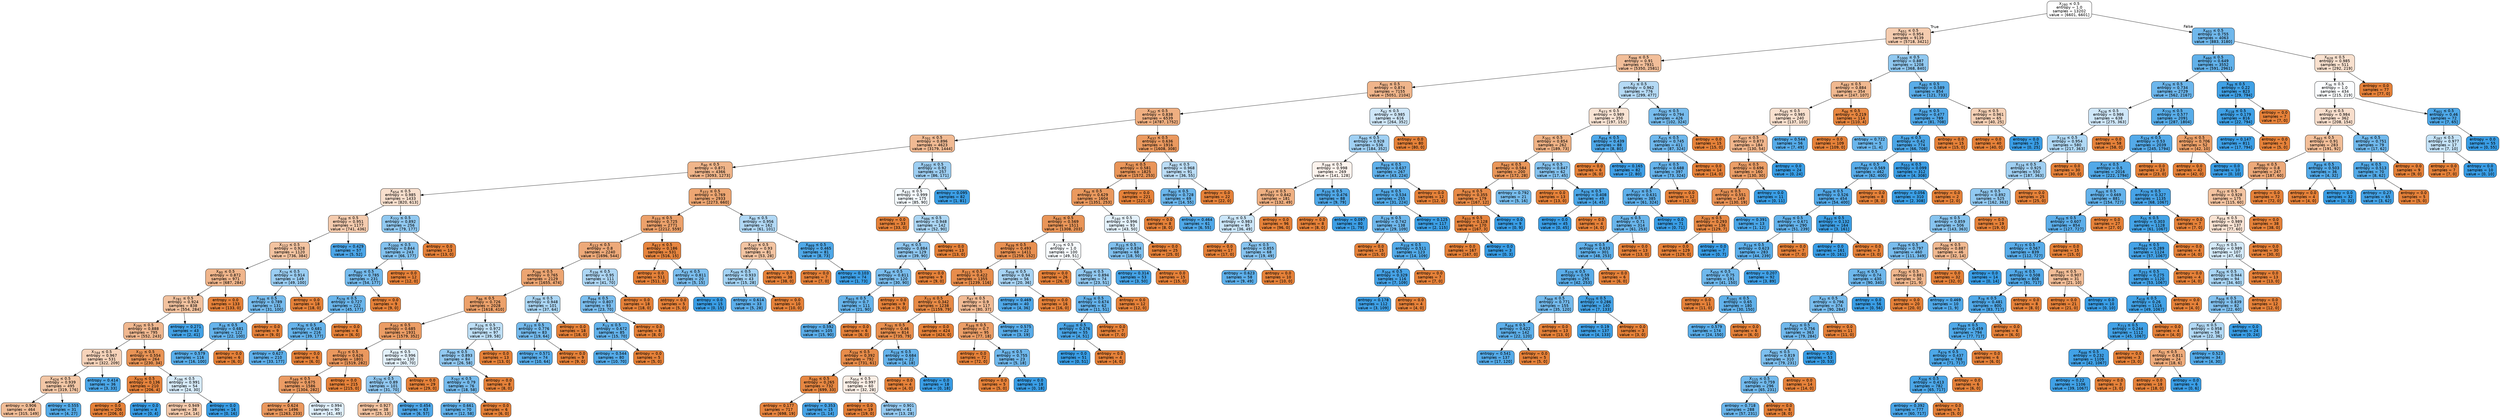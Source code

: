 digraph Tree {
node [shape=box, style="filled, rounded", color="black", fontname=helvetica] ;
edge [fontname=helvetica] ;
0 [label=<X<SUB>280</SUB> &le; 0.5<br/>entropy = 1.0<br/>samples = 13202<br/>value = [6601, 6601]>, fillcolor="#ffffff"] ;
1 [label=<X<SUB>651</SUB> &le; 0.5<br/>entropy = 0.954<br/>samples = 9139<br/>value = [5718, 3421]>, fillcolor="#f5ccaf"] ;
0 -> 1 [labeldistance=2.5, labelangle=45, headlabel="True"] ;
2 [label=<X<SUB>998</SUB> &le; 0.5<br/>entropy = 0.91<br/>samples = 7931<br/>value = [5350, 2581]>, fillcolor="#f2be99"] ;
1 -> 2 ;
3 [label=<X<SUB>901</SUB> &le; 0.5<br/>entropy = 0.874<br/>samples = 7155<br/>value = [5051, 2104]>, fillcolor="#f0b58b"] ;
2 -> 3 ;
4 [label=<X<SUB>342</SUB> &le; 0.5<br/>entropy = 0.838<br/>samples = 6539<br/>value = [4787, 1752]>, fillcolor="#efaf81"] ;
3 -> 4 ;
5 [label=<X<SUB>701</SUB> &le; 0.5<br/>entropy = 0.896<br/>samples = 4623<br/>value = [3179, 1444]>, fillcolor="#f1ba93"] ;
4 -> 5 ;
6 [label=<X<SUB>90</SUB> &le; 0.5<br/>entropy = 0.871<br/>samples = 4366<br/>value = [3093, 1273]>, fillcolor="#f0b58a"] ;
5 -> 6 ;
7 [label=<X<SUB>654</SUB> &le; 0.5<br/>entropy = 0.985<br/>samples = 1433<br/>value = [820, 613]>, fillcolor="#f8dfcd"] ;
6 -> 7 ;
8 [label=<X<SUB>608</SUB> &le; 0.5<br/>entropy = 0.951<br/>samples = 1177<br/>value = [741, 436]>, fillcolor="#f4cbae"] ;
7 -> 8 ;
9 [label=<X<SUB>112</SUB> &le; 0.5<br/>entropy = 0.928<br/>samples = 1120<br/>value = [736, 384]>, fillcolor="#f3c3a0"] ;
8 -> 9 ;
10 [label=<X<SUB>80</SUB> &le; 0.5<br/>entropy = 0.872<br/>samples = 971<br/>value = [687, 284]>, fillcolor="#f0b58b"] ;
9 -> 10 ;
11 [label=<X<SUB>781</SUB> &le; 0.5<br/>entropy = 0.924<br/>samples = 838<br/>value = [554, 284]>, fillcolor="#f2c29f"] ;
10 -> 11 ;
12 [label=<X<SUB>295</SUB> &le; 0.5<br/>entropy = 0.888<br/>samples = 795<br/>value = [552, 243]>, fillcolor="#f0b890"] ;
11 -> 12 ;
13 [label=<X<SUB>744</SUB> &le; 0.5<br/>entropy = 0.967<br/>samples = 531<br/>value = [322, 209]>, fillcolor="#f6d3ba"] ;
12 -> 13 ;
14 [label=<X<SUB>424</SUB> &le; 0.5<br/>entropy = 0.939<br/>samples = 495<br/>value = [319, 176]>, fillcolor="#f3c7a6"] ;
13 -> 14 ;
15 [label=<entropy = 0.906<br/>samples = 464<br/>value = [315, 149]>, fillcolor="#f1bd97"] ;
14 -> 15 ;
16 [label=<entropy = 0.555<br/>samples = 31<br/>value = [4, 27]>, fillcolor="#56ace9"] ;
14 -> 16 ;
17 [label=<entropy = 0.414<br/>samples = 36<br/>value = [3, 33]>, fillcolor="#4ba6e7"] ;
13 -> 17 ;
18 [label=<X<SUB>32</SUB> &le; 0.5<br/>entropy = 0.554<br/>samples = 264<br/>value = [230, 34]>, fillcolor="#e99456"] ;
12 -> 18 ;
19 [label=<X<SUB>970</SUB> &le; 0.5<br/>entropy = 0.136<br/>samples = 210<br/>value = [206, 4]>, fillcolor="#e6833d"] ;
18 -> 19 ;
20 [label=<entropy = 0.0<br/>samples = 206<br/>value = [206, 0]>, fillcolor="#e58139"] ;
19 -> 20 ;
21 [label=<entropy = 0.0<br/>samples = 4<br/>value = [0, 4]>, fillcolor="#399de5"] ;
19 -> 21 ;
22 [label=<X<SUB>196</SUB> &le; 0.5<br/>entropy = 0.991<br/>samples = 54<br/>value = [24, 30]>, fillcolor="#d7ebfa"] ;
18 -> 22 ;
23 [label=<entropy = 0.949<br/>samples = 38<br/>value = [24, 14]>, fillcolor="#f4caac"] ;
22 -> 23 ;
24 [label=<entropy = 0.0<br/>samples = 16<br/>value = [0, 16]>, fillcolor="#399de5"] ;
22 -> 24 ;
25 [label=<entropy = 0.271<br/>samples = 43<br/>value = [2, 41]>, fillcolor="#43a2e6"] ;
11 -> 25 ;
26 [label=<entropy = 0.0<br/>samples = 133<br/>value = [133, 0]>, fillcolor="#e58139"] ;
10 -> 26 ;
27 [label=<X<SUB>174</SUB> &le; 0.5<br/>entropy = 0.914<br/>samples = 149<br/>value = [49, 100]>, fillcolor="#9acdf2"] ;
9 -> 27 ;
28 [label=<X<SUB>346</SUB> &le; 0.5<br/>entropy = 0.789<br/>samples = 131<br/>value = [31, 100]>, fillcolor="#76bbed"] ;
27 -> 28 ;
29 [label=<X<SUB>16</SUB> &le; 0.5<br/>entropy = 0.681<br/>samples = 122<br/>value = [22, 100]>, fillcolor="#65b3eb"] ;
28 -> 29 ;
30 [label=<entropy = 0.579<br/>samples = 116<br/>value = [16, 100]>, fillcolor="#59ade9"] ;
29 -> 30 ;
31 [label=<entropy = 0.0<br/>samples = 6<br/>value = [6, 0]>, fillcolor="#e58139"] ;
29 -> 31 ;
32 [label=<entropy = 0.0<br/>samples = 9<br/>value = [9, 0]>, fillcolor="#e58139"] ;
28 -> 32 ;
33 [label=<entropy = 0.0<br/>samples = 18<br/>value = [18, 0]>, fillcolor="#e58139"] ;
27 -> 33 ;
34 [label=<entropy = 0.429<br/>samples = 57<br/>value = [5, 52]>, fillcolor="#4ca6e8"] ;
8 -> 34 ;
35 [label=<X<SUB>772</SUB> &le; 0.5<br/>entropy = 0.892<br/>samples = 256<br/>value = [79, 177]>, fillcolor="#91c9f1"] ;
7 -> 35 ;
36 [label=<X<SUB>1000</SUB> &le; 0.5<br/>entropy = 0.844<br/>samples = 243<br/>value = [66, 177]>, fillcolor="#83c2ef"] ;
35 -> 36 ;
37 [label=<X<SUB>880</SUB> &le; 0.5<br/>entropy = 0.785<br/>samples = 231<br/>value = [54, 177]>, fillcolor="#75bbed"] ;
36 -> 37 ;
38 [label=<X<SUB>578</SUB> &le; 0.5<br/>entropy = 0.727<br/>samples = 222<br/>value = [45, 177]>, fillcolor="#6bb6ec"] ;
37 -> 38 ;
39 [label=<X<SUB>76</SUB> &le; 0.5<br/>entropy = 0.681<br/>samples = 216<br/>value = [39, 177]>, fillcolor="#65b3eb"] ;
38 -> 39 ;
40 [label=<entropy = 0.627<br/>samples = 210<br/>value = [33, 177]>, fillcolor="#5eafea"] ;
39 -> 40 ;
41 [label=<entropy = 0.0<br/>samples = 6<br/>value = [6, 0]>, fillcolor="#e58139"] ;
39 -> 41 ;
42 [label=<entropy = 0.0<br/>samples = 6<br/>value = [6, 0]>, fillcolor="#e58139"] ;
38 -> 42 ;
43 [label=<entropy = 0.0<br/>samples = 9<br/>value = [9, 0]>, fillcolor="#e58139"] ;
37 -> 43 ;
44 [label=<entropy = 0.0<br/>samples = 12<br/>value = [12, 0]>, fillcolor="#e58139"] ;
36 -> 44 ;
45 [label=<entropy = 0.0<br/>samples = 13<br/>value = [13, 0]>, fillcolor="#e58139"] ;
35 -> 45 ;
46 [label=<X<SUB>372</SUB> &le; 0.5<br/>entropy = 0.769<br/>samples = 2933<br/>value = [2273, 660]>, fillcolor="#eda672"] ;
6 -> 46 ;
47 [label=<X<SUB>333</SUB> &le; 0.5<br/>entropy = 0.725<br/>samples = 2771<br/>value = [2212, 559]>, fillcolor="#eca16b"] ;
46 -> 47 ;
48 [label=<X<SUB>112</SUB> &le; 0.5<br/>entropy = 0.8<br/>samples = 2240<br/>value = [1696, 544]>, fillcolor="#eda979"] ;
47 -> 48 ;
49 [label=<X<SUB>286</SUB> &le; 0.5<br/>entropy = 0.765<br/>samples = 2129<br/>value = [1655, 474]>, fillcolor="#eca572"] ;
48 -> 49 ;
50 [label=<X<SUB>86</SUB> &le; 0.5<br/>entropy = 0.726<br/>samples = 2028<br/>value = [1618, 410]>, fillcolor="#eca16b"] ;
49 -> 50 ;
51 [label=<X<SUB>352</SUB> &le; 0.5<br/>entropy = 0.685<br/>samples = 1931<br/>value = [1579, 352]>, fillcolor="#eb9d65"] ;
50 -> 51 ;
52 [label=<X<SUB>537</SUB> &le; 0.5<br/>entropy = 0.626<br/>samples = 1801<br/>value = [1519, 282]>, fillcolor="#ea985e"] ;
51 -> 52 ;
53 [label=<X<SUB>349</SUB> &le; 0.5<br/>entropy = 0.675<br/>samples = 1586<br/>value = [1304, 282]>, fillcolor="#eb9c64"] ;
52 -> 53 ;
54 [label=<entropy = 0.624<br/>samples = 1496<br/>value = [1263, 233]>, fillcolor="#ea985e"] ;
53 -> 54 ;
55 [label=<entropy = 0.994<br/>samples = 90<br/>value = [41, 49]>, fillcolor="#dfeffb"] ;
53 -> 55 ;
56 [label=<entropy = 0.0<br/>samples = 215<br/>value = [215, 0]>, fillcolor="#e58139"] ;
52 -> 56 ;
57 [label=<X<SUB>459</SUB> &le; 0.5<br/>entropy = 0.996<br/>samples = 130<br/>value = [60, 70]>, fillcolor="#e3f1fb"] ;
51 -> 57 ;
58 [label=<X<SUB>176</SUB> &le; 0.5<br/>entropy = 0.89<br/>samples = 101<br/>value = [31, 70]>, fillcolor="#91c8f1"] ;
57 -> 58 ;
59 [label=<entropy = 0.927<br/>samples = 38<br/>value = [25, 13]>, fillcolor="#f3c3a0"] ;
58 -> 59 ;
60 [label=<entropy = 0.454<br/>samples = 63<br/>value = [6, 57]>, fillcolor="#4ea7e8"] ;
58 -> 60 ;
61 [label=<entropy = 0.0<br/>samples = 29<br/>value = [29, 0]>, fillcolor="#e58139"] ;
57 -> 61 ;
62 [label=<X<SUB>376</SUB> &le; 0.5<br/>entropy = 0.972<br/>samples = 97<br/>value = [39, 58]>, fillcolor="#bedff6"] ;
50 -> 62 ;
63 [label=<X<SUB>990</SUB> &le; 0.5<br/>entropy = 0.893<br/>samples = 84<br/>value = [26, 58]>, fillcolor="#92c9f1"] ;
62 -> 63 ;
64 [label=<X<SUB>797</SUB> &le; 0.5<br/>entropy = 0.79<br/>samples = 76<br/>value = [18, 58]>, fillcolor="#76bbed"] ;
63 -> 64 ;
65 [label=<entropy = 0.661<br/>samples = 70<br/>value = [12, 58]>, fillcolor="#62b1ea"] ;
64 -> 65 ;
66 [label=<entropy = 0.0<br/>samples = 6<br/>value = [6, 0]>, fillcolor="#e58139"] ;
64 -> 66 ;
67 [label=<entropy = 0.0<br/>samples = 8<br/>value = [8, 0]>, fillcolor="#e58139"] ;
63 -> 67 ;
68 [label=<entropy = 0.0<br/>samples = 13<br/>value = [13, 0]>, fillcolor="#e58139"] ;
62 -> 68 ;
69 [label=<X<SUB>266</SUB> &le; 0.5<br/>entropy = 0.948<br/>samples = 101<br/>value = [37, 64]>, fillcolor="#abd6f4"] ;
49 -> 69 ;
70 [label=<X<SUB>223</SUB> &le; 0.5<br/>entropy = 0.776<br/>samples = 83<br/>value = [19, 64]>, fillcolor="#74baed"] ;
69 -> 70 ;
71 [label=<entropy = 0.571<br/>samples = 74<br/>value = [10, 64]>, fillcolor="#58ace9"] ;
70 -> 71 ;
72 [label=<entropy = 0.0<br/>samples = 9<br/>value = [9, 0]>, fillcolor="#e58139"] ;
70 -> 72 ;
73 [label=<entropy = 0.0<br/>samples = 18<br/>value = [18, 0]>, fillcolor="#e58139"] ;
69 -> 73 ;
74 [label=<X<SUB>336</SUB> &le; 0.5<br/>entropy = 0.95<br/>samples = 111<br/>value = [41, 70]>, fillcolor="#add6f4"] ;
48 -> 74 ;
75 [label=<X<SUB>994</SUB> &le; 0.5<br/>entropy = 0.807<br/>samples = 93<br/>value = [23, 70]>, fillcolor="#7abdee"] ;
74 -> 75 ;
76 [label=<X<SUB>13</SUB> &le; 0.5<br/>entropy = 0.672<br/>samples = 85<br/>value = [15, 70]>, fillcolor="#63b2eb"] ;
75 -> 76 ;
77 [label=<entropy = 0.544<br/>samples = 80<br/>value = [10, 70]>, fillcolor="#55abe9"] ;
76 -> 77 ;
78 [label=<entropy = 0.0<br/>samples = 5<br/>value = [5, 0]>, fillcolor="#e58139"] ;
76 -> 78 ;
79 [label=<entropy = 0.0<br/>samples = 8<br/>value = [8, 0]>, fillcolor="#e58139"] ;
75 -> 79 ;
80 [label=<entropy = 0.0<br/>samples = 18<br/>value = [18, 0]>, fillcolor="#e58139"] ;
74 -> 80 ;
81 [label=<X<SUB>817</SUB> &le; 0.5<br/>entropy = 0.186<br/>samples = 531<br/>value = [516, 15]>, fillcolor="#e6853f"] ;
47 -> 81 ;
82 [label=<entropy = 0.0<br/>samples = 511<br/>value = [511, 0]>, fillcolor="#e58139"] ;
81 -> 82 ;
83 [label=<X<SUB>43</SUB> &le; 0.5<br/>entropy = 0.811<br/>samples = 20<br/>value = [5, 15]>, fillcolor="#7bbeee"] ;
81 -> 83 ;
84 [label=<entropy = 0.0<br/>samples = 5<br/>value = [5, 0]>, fillcolor="#e58139"] ;
83 -> 84 ;
85 [label=<entropy = 0.0<br/>samples = 15<br/>value = [0, 15]>, fillcolor="#399de5"] ;
83 -> 85 ;
86 [label=<X<SUB>80</SUB> &le; 0.5<br/>entropy = 0.956<br/>samples = 162<br/>value = [61, 101]>, fillcolor="#b1d8f5"] ;
46 -> 86 ;
87 [label=<X<SUB>247</SUB> &le; 0.5<br/>entropy = 0.93<br/>samples = 81<br/>value = [53, 28]>, fillcolor="#f3c4a2"] ;
86 -> 87 ;
88 [label=<X<SUB>549</SUB> &le; 0.5<br/>entropy = 0.933<br/>samples = 43<br/>value = [15, 28]>, fillcolor="#a3d2f3"] ;
87 -> 88 ;
89 [label=<entropy = 0.614<br/>samples = 33<br/>value = [5, 28]>, fillcolor="#5caeea"] ;
88 -> 89 ;
90 [label=<entropy = 0.0<br/>samples = 10<br/>value = [10, 0]>, fillcolor="#e58139"] ;
88 -> 90 ;
91 [label=<entropy = 0.0<br/>samples = 38<br/>value = [38, 0]>, fillcolor="#e58139"] ;
87 -> 91 ;
92 [label=<X<SUB>869</SUB> &le; 0.5<br/>entropy = 0.465<br/>samples = 81<br/>value = [8, 73]>, fillcolor="#4fa8e8"] ;
86 -> 92 ;
93 [label=<entropy = 0.0<br/>samples = 7<br/>value = [7, 0]>, fillcolor="#e58139"] ;
92 -> 93 ;
94 [label=<entropy = 0.103<br/>samples = 74<br/>value = [1, 73]>, fillcolor="#3c9ee5"] ;
92 -> 94 ;
95 [label=<X<SUB>1002</SUB> &le; 0.5<br/>entropy = 0.92<br/>samples = 257<br/>value = [86, 171]>, fillcolor="#9dcef2"] ;
5 -> 95 ;
96 [label=<X<SUB>431</SUB> &le; 0.5<br/>entropy = 0.999<br/>samples = 175<br/>value = [85, 90]>, fillcolor="#f4fafe"] ;
95 -> 96 ;
97 [label=<entropy = 0.0<br/>samples = 33<br/>value = [33, 0]>, fillcolor="#e58139"] ;
96 -> 97 ;
98 [label=<X<SUB>986</SUB> &le; 0.5<br/>entropy = 0.948<br/>samples = 142<br/>value = [52, 90]>, fillcolor="#abd6f4"] ;
96 -> 98 ;
99 [label=<X<SUB>85</SUB> &le; 0.5<br/>entropy = 0.884<br/>samples = 129<br/>value = [39, 90]>, fillcolor="#8fc7f0"] ;
98 -> 99 ;
100 [label=<X<SUB>44</SUB> &le; 0.5<br/>entropy = 0.811<br/>samples = 120<br/>value = [30, 90]>, fillcolor="#7bbeee"] ;
99 -> 100 ;
101 [label=<X<SUB>903</SUB> &le; 0.5<br/>entropy = 0.7<br/>samples = 111<br/>value = [21, 90]>, fillcolor="#67b4eb"] ;
100 -> 101 ;
102 [label=<entropy = 0.592<br/>samples = 105<br/>value = [15, 90]>, fillcolor="#5aade9"] ;
101 -> 102 ;
103 [label=<entropy = 0.0<br/>samples = 6<br/>value = [6, 0]>, fillcolor="#e58139"] ;
101 -> 103 ;
104 [label=<entropy = 0.0<br/>samples = 9<br/>value = [9, 0]>, fillcolor="#e58139"] ;
100 -> 104 ;
105 [label=<entropy = 0.0<br/>samples = 9<br/>value = [9, 0]>, fillcolor="#e58139"] ;
99 -> 105 ;
106 [label=<entropy = 0.0<br/>samples = 13<br/>value = [13, 0]>, fillcolor="#e58139"] ;
98 -> 106 ;
107 [label=<entropy = 0.095<br/>samples = 82<br/>value = [1, 81]>, fillcolor="#3b9ee5"] ;
95 -> 107 ;
108 [label=<X<SUB>437</SUB> &le; 0.5<br/>entropy = 0.636<br/>samples = 1916<br/>value = [1608, 308]>, fillcolor="#ea995f"] ;
4 -> 108 ;
109 [label=<X<SUB>741</SUB> &le; 0.5<br/>entropy = 0.581<br/>samples = 1825<br/>value = [1572, 253]>, fillcolor="#e99559"] ;
108 -> 109 ;
110 [label=<X<SUB>94</SUB> &le; 0.5<br/>entropy = 0.629<br/>samples = 1604<br/>value = [1351, 253]>, fillcolor="#ea995e"] ;
109 -> 110 ;
111 [label=<X<SUB>641</SUB> &le; 0.5<br/>entropy = 0.569<br/>samples = 1511<br/>value = [1308, 203]>, fillcolor="#e99558"] ;
110 -> 111 ;
112 [label=<X<SUB>639</SUB> &le; 0.5<br/>entropy = 0.493<br/>samples = 1411<br/>value = [1259, 152]>, fillcolor="#e89051"] ;
111 -> 112 ;
113 [label=<X<SUB>311</SUB> &le; 0.5<br/>entropy = 0.422<br/>samples = 1355<br/>value = [1239, 116]>, fillcolor="#e78d4c"] ;
112 -> 113 ;
114 [label=<X<SUB>13</SUB> &le; 0.5<br/>entropy = 0.342<br/>samples = 1238<br/>value = [1159, 79]>, fillcolor="#e78a46"] ;
113 -> 114 ;
115 [label=<X<SUB>781</SUB> &le; 0.5<br/>entropy = 0.46<br/>samples = 814<br/>value = [735, 79]>, fillcolor="#e88f4e"] ;
114 -> 115 ;
116 [label=<X<SUB>334</SUB> &le; 0.5<br/>entropy = 0.392<br/>samples = 792<br/>value = [731, 61]>, fillcolor="#e78c4a"] ;
115 -> 116 ;
117 [label=<X<SUB>580</SUB> &le; 0.5<br/>entropy = 0.265<br/>samples = 732<br/>value = [699, 33]>, fillcolor="#e68742"] ;
116 -> 117 ;
118 [label=<entropy = 0.177<br/>samples = 717<br/>value = [698, 19]>, fillcolor="#e6843e"] ;
117 -> 118 ;
119 [label=<entropy = 0.353<br/>samples = 15<br/>value = [1, 14]>, fillcolor="#47a4e7"] ;
117 -> 119 ;
120 [label=<X<SUB>954</SUB> &le; 0.5<br/>entropy = 0.997<br/>samples = 60<br/>value = [32, 28]>, fillcolor="#fcefe6"] ;
116 -> 120 ;
121 [label=<entropy = 0.0<br/>samples = 19<br/>value = [19, 0]>, fillcolor="#e58139"] ;
120 -> 121 ;
122 [label=<entropy = 0.901<br/>samples = 41<br/>value = [13, 28]>, fillcolor="#95caf1"] ;
120 -> 122 ;
123 [label=<X<SUB>518</SUB> &le; 0.5<br/>entropy = 0.684<br/>samples = 22<br/>value = [4, 18]>, fillcolor="#65b3eb"] ;
115 -> 123 ;
124 [label=<entropy = 0.0<br/>samples = 4<br/>value = [4, 0]>, fillcolor="#e58139"] ;
123 -> 124 ;
125 [label=<entropy = 0.0<br/>samples = 18<br/>value = [0, 18]>, fillcolor="#399de5"] ;
123 -> 125 ;
126 [label=<entropy = 0.0<br/>samples = 424<br/>value = [424, 0]>, fillcolor="#e58139"] ;
114 -> 126 ;
127 [label=<X<SUB>87</SUB> &le; 0.5<br/>entropy = 0.9<br/>samples = 117<br/>value = [80, 37]>, fillcolor="#f1bb95"] ;
113 -> 127 ;
128 [label=<X<SUB>349</SUB> &le; 0.5<br/>entropy = 0.7<br/>samples = 95<br/>value = [77, 18]>, fillcolor="#eb9e67"] ;
127 -> 128 ;
129 [label=<entropy = 0.0<br/>samples = 72<br/>value = [72, 0]>, fillcolor="#e58139"] ;
128 -> 129 ;
130 [label=<X<SUB>403</SUB> &le; 0.5<br/>entropy = 0.755<br/>samples = 23<br/>value = [5, 18]>, fillcolor="#70b8ec"] ;
128 -> 130 ;
131 [label=<entropy = 0.0<br/>samples = 5<br/>value = [5, 0]>, fillcolor="#e58139"] ;
130 -> 131 ;
132 [label=<entropy = 0.0<br/>samples = 18<br/>value = [0, 18]>, fillcolor="#399de5"] ;
130 -> 132 ;
133 [label=<entropy = 0.575<br/>samples = 22<br/>value = [3, 19]>, fillcolor="#58ace9"] ;
127 -> 133 ;
134 [label=<X<SUB>958</SUB> &le; 0.5<br/>entropy = 0.94<br/>samples = 56<br/>value = [20, 36]>, fillcolor="#a7d3f3"] ;
112 -> 134 ;
135 [label=<entropy = 0.469<br/>samples = 40<br/>value = [4, 36]>, fillcolor="#4fa8e8"] ;
134 -> 135 ;
136 [label=<entropy = 0.0<br/>samples = 16<br/>value = [16, 0]>, fillcolor="#e58139"] ;
134 -> 136 ;
137 [label=<X<SUB>279</SUB> &le; 0.5<br/>entropy = 1.0<br/>samples = 100<br/>value = [49, 51]>, fillcolor="#f7fbfe"] ;
111 -> 137 ;
138 [label=<entropy = 0.0<br/>samples = 26<br/>value = [26, 0]>, fillcolor="#e58139"] ;
137 -> 138 ;
139 [label=<X<SUB>888</SUB> &le; 0.5<br/>entropy = 0.894<br/>samples = 74<br/>value = [23, 51]>, fillcolor="#92c9f1"] ;
137 -> 139 ;
140 [label=<X<SUB>768</SUB> &le; 0.5<br/>entropy = 0.674<br/>samples = 62<br/>value = [11, 51]>, fillcolor="#64b2eb"] ;
139 -> 140 ;
141 [label=<X<SUB>1000</SUB> &le; 0.5<br/>entropy = 0.376<br/>samples = 55<br/>value = [4, 51]>, fillcolor="#49a5e7"] ;
140 -> 141 ;
142 [label=<entropy = 0.0<br/>samples = 51<br/>value = [0, 51]>, fillcolor="#399de5"] ;
141 -> 142 ;
143 [label=<entropy = 0.0<br/>samples = 4<br/>value = [4, 0]>, fillcolor="#e58139"] ;
141 -> 143 ;
144 [label=<entropy = 0.0<br/>samples = 7<br/>value = [7, 0]>, fillcolor="#e58139"] ;
140 -> 144 ;
145 [label=<entropy = 0.0<br/>samples = 12<br/>value = [12, 0]>, fillcolor="#e58139"] ;
139 -> 145 ;
146 [label=<X<SUB>240</SUB> &le; 0.5<br/>entropy = 0.996<br/>samples = 93<br/>value = [43, 50]>, fillcolor="#e3f1fb"] ;
110 -> 146 ;
147 [label=<X<SUB>153</SUB> &le; 0.5<br/>entropy = 0.834<br/>samples = 68<br/>value = [18, 50]>, fillcolor="#80c0ee"] ;
146 -> 147 ;
148 [label=<entropy = 0.314<br/>samples = 53<br/>value = [3, 50]>, fillcolor="#45a3e7"] ;
147 -> 148 ;
149 [label=<entropy = 0.0<br/>samples = 15<br/>value = [15, 0]>, fillcolor="#e58139"] ;
147 -> 149 ;
150 [label=<entropy = 0.0<br/>samples = 25<br/>value = [25, 0]>, fillcolor="#e58139"] ;
146 -> 150 ;
151 [label=<entropy = 0.0<br/>samples = 221<br/>value = [221, 0]>, fillcolor="#e58139"] ;
109 -> 151 ;
152 [label=<X<SUB>482</SUB> &le; 0.5<br/>entropy = 0.968<br/>samples = 91<br/>value = [36, 55]>, fillcolor="#bbddf6"] ;
108 -> 152 ;
153 [label=<X<SUB>902</SUB> &le; 0.5<br/>entropy = 0.728<br/>samples = 69<br/>value = [14, 55]>, fillcolor="#6bb6ec"] ;
152 -> 153 ;
154 [label=<entropy = 0.0<br/>samples = 8<br/>value = [8, 0]>, fillcolor="#e58139"] ;
153 -> 154 ;
155 [label=<entropy = 0.464<br/>samples = 61<br/>value = [6, 55]>, fillcolor="#4fa8e8"] ;
153 -> 155 ;
156 [label=<entropy = 0.0<br/>samples = 22<br/>value = [22, 0]>, fillcolor="#e58139"] ;
152 -> 156 ;
157 [label=<X<SUB>62</SUB> &le; 0.5<br/>entropy = 0.985<br/>samples = 616<br/>value = [264, 352]>, fillcolor="#cee6f8"] ;
3 -> 157 ;
158 [label=<X<SUB>940</SUB> &le; 0.5<br/>entropy = 0.928<br/>samples = 536<br/>value = [184, 352]>, fillcolor="#a0d0f3"] ;
157 -> 158 ;
159 [label=<X<SUB>398</SUB> &le; 0.5<br/>entropy = 0.998<br/>samples = 269<br/>value = [141, 128]>, fillcolor="#fdf3ed"] ;
158 -> 159 ;
160 [label=<X<SUB>247</SUB> &le; 0.5<br/>entropy = 0.842<br/>samples = 181<br/>value = [132, 49]>, fillcolor="#efb082"] ;
159 -> 160 ;
161 [label=<X<SUB>16</SUB> &le; 0.5<br/>entropy = 0.983<br/>samples = 85<br/>value = [36, 49]>, fillcolor="#cae5f8"] ;
160 -> 161 ;
162 [label=<entropy = 0.0<br/>samples = 17<br/>value = [17, 0]>, fillcolor="#e58139"] ;
161 -> 162 ;
163 [label=<X<SUB>697</SUB> &le; 0.5<br/>entropy = 0.855<br/>samples = 68<br/>value = [19, 49]>, fillcolor="#86c3ef"] ;
161 -> 163 ;
164 [label=<entropy = 0.623<br/>samples = 58<br/>value = [9, 49]>, fillcolor="#5dafea"] ;
163 -> 164 ;
165 [label=<entropy = 0.0<br/>samples = 10<br/>value = [10, 0]>, fillcolor="#e58139"] ;
163 -> 165 ;
166 [label=<entropy = 0.0<br/>samples = 96<br/>value = [96, 0]>, fillcolor="#e58139"] ;
160 -> 166 ;
167 [label=<X<SUB>370</SUB> &le; 0.5<br/>entropy = 0.476<br/>samples = 88<br/>value = [9, 79]>, fillcolor="#50a8e8"] ;
159 -> 167 ;
168 [label=<entropy = 0.0<br/>samples = 8<br/>value = [8, 0]>, fillcolor="#e58139"] ;
167 -> 168 ;
169 [label=<entropy = 0.097<br/>samples = 80<br/>value = [1, 79]>, fillcolor="#3c9ee5"] ;
167 -> 169 ;
170 [label=<X<SUB>919</SUB> &le; 0.5<br/>entropy = 0.637<br/>samples = 267<br/>value = [43, 224]>, fillcolor="#5fb0ea"] ;
158 -> 170 ;
171 [label=<X<SUB>949</SUB> &le; 0.5<br/>entropy = 0.534<br/>samples = 255<br/>value = [31, 224]>, fillcolor="#54abe9"] ;
170 -> 171 ;
172 [label=<X<SUB>129</SUB> &le; 0.5<br/>entropy = 0.742<br/>samples = 138<br/>value = [29, 109]>, fillcolor="#6eb7ec"] ;
171 -> 172 ;
173 [label=<entropy = 0.0<br/>samples = 15<br/>value = [15, 0]>, fillcolor="#e58139"] ;
172 -> 173 ;
174 [label=<X<SUB>318</SUB> &le; 0.5<br/>entropy = 0.511<br/>samples = 123<br/>value = [14, 109]>, fillcolor="#52aae8"] ;
172 -> 174 ;
175 [label=<X<SUB>304</SUB> &le; 0.5<br/>entropy = 0.329<br/>samples = 116<br/>value = [7, 109]>, fillcolor="#46a3e7"] ;
174 -> 175 ;
176 [label=<entropy = 0.178<br/>samples = 112<br/>value = [3, 109]>, fillcolor="#3ea0e6"] ;
175 -> 176 ;
177 [label=<entropy = 0.0<br/>samples = 4<br/>value = [4, 0]>, fillcolor="#e58139"] ;
175 -> 177 ;
178 [label=<entropy = 0.0<br/>samples = 7<br/>value = [7, 0]>, fillcolor="#e58139"] ;
174 -> 178 ;
179 [label=<entropy = 0.125<br/>samples = 117<br/>value = [2, 115]>, fillcolor="#3c9fe5"] ;
171 -> 179 ;
180 [label=<entropy = 0.0<br/>samples = 12<br/>value = [12, 0]>, fillcolor="#e58139"] ;
170 -> 180 ;
181 [label=<entropy = 0.0<br/>samples = 80<br/>value = [80, 0]>, fillcolor="#e58139"] ;
157 -> 181 ;
182 [label=<X<SUB>2</SUB> &le; 0.5<br/>entropy = 0.962<br/>samples = 776<br/>value = [299, 477]>, fillcolor="#b5daf5"] ;
2 -> 182 ;
183 [label=<X<SUB>973</SUB> &le; 0.5<br/>entropy = 0.989<br/>samples = 350<br/>value = [197, 153]>, fillcolor="#f9e3d3"] ;
182 -> 183 ;
184 [label=<X<SUB>301</SUB> &le; 0.5<br/>entropy = 0.854<br/>samples = 262<br/>value = [189, 73]>, fillcolor="#efb285"] ;
183 -> 184 ;
185 [label=<X<SUB>942</SUB> &le; 0.5<br/>entropy = 0.584<br/>samples = 200<br/>value = [172, 28]>, fillcolor="#e99659"] ;
184 -> 185 ;
186 [label=<X<SUB>974</SUB> &le; 0.5<br/>entropy = 0.355<br/>samples = 179<br/>value = [167, 12]>, fillcolor="#e78a47"] ;
185 -> 186 ;
187 [label=<X<SUB>833</SUB> &le; 0.5<br/>entropy = 0.128<br/>samples = 170<br/>value = [167, 3]>, fillcolor="#e5833d"] ;
186 -> 187 ;
188 [label=<entropy = 0.0<br/>samples = 167<br/>value = [167, 0]>, fillcolor="#e58139"] ;
187 -> 188 ;
189 [label=<entropy = 0.0<br/>samples = 3<br/>value = [0, 3]>, fillcolor="#399de5"] ;
187 -> 189 ;
190 [label=<entropy = 0.0<br/>samples = 9<br/>value = [0, 9]>, fillcolor="#399de5"] ;
186 -> 190 ;
191 [label=<entropy = 0.792<br/>samples = 21<br/>value = [5, 16]>, fillcolor="#77bced"] ;
185 -> 191 ;
192 [label=<X<SUB>874</SUB> &le; 0.5<br/>entropy = 0.847<br/>samples = 62<br/>value = [17, 45]>, fillcolor="#84c2ef"] ;
184 -> 192 ;
193 [label=<entropy = 0.0<br/>samples = 13<br/>value = [13, 0]>, fillcolor="#e58139"] ;
192 -> 193 ;
194 [label=<X<SUB>976</SUB> &le; 0.5<br/>entropy = 0.408<br/>samples = 49<br/>value = [4, 45]>, fillcolor="#4ba6e7"] ;
192 -> 194 ;
195 [label=<entropy = 0.0<br/>samples = 45<br/>value = [0, 45]>, fillcolor="#399de5"] ;
194 -> 195 ;
196 [label=<entropy = 0.0<br/>samples = 4<br/>value = [4, 0]>, fillcolor="#e58139"] ;
194 -> 196 ;
197 [label=<X<SUB>854</SUB> &le; 0.5<br/>entropy = 0.439<br/>samples = 88<br/>value = [8, 80]>, fillcolor="#4da7e8"] ;
183 -> 197 ;
198 [label=<entropy = 0.0<br/>samples = 6<br/>value = [6, 0]>, fillcolor="#e58139"] ;
197 -> 198 ;
199 [label=<entropy = 0.165<br/>samples = 82<br/>value = [2, 80]>, fillcolor="#3e9fe6"] ;
197 -> 199 ;
200 [label=<X<SUB>592</SUB> &le; 0.5<br/>entropy = 0.794<br/>samples = 426<br/>value = [102, 324]>, fillcolor="#77bced"] ;
182 -> 200 ;
201 [label=<X<SUB>415</SUB> &le; 0.5<br/>entropy = 0.745<br/>samples = 411<br/>value = [87, 324]>, fillcolor="#6eb7ec"] ;
200 -> 201 ;
202 [label=<X<SUB>207</SUB> &le; 0.5<br/>entropy = 0.688<br/>samples = 397<br/>value = [73, 324]>, fillcolor="#66b3eb"] ;
201 -> 202 ;
203 [label=<X<SUB>357</SUB> &le; 0.5<br/>entropy = 0.631<br/>samples = 385<br/>value = [61, 324]>, fillcolor="#5eafea"] ;
202 -> 203 ;
204 [label=<X<SUB>449</SUB> &le; 0.5<br/>entropy = 0.71<br/>samples = 314<br/>value = [61, 253]>, fillcolor="#69b5eb"] ;
203 -> 204 ;
205 [label=<X<SUB>768</SUB> &le; 0.5<br/>entropy = 0.633<br/>samples = 301<br/>value = [48, 253]>, fillcolor="#5fb0ea"] ;
204 -> 205 ;
206 [label=<X<SUB>370</SUB> &le; 0.5<br/>entropy = 0.59<br/>samples = 295<br/>value = [42, 253]>, fillcolor="#5aade9"] ;
205 -> 206 ;
207 [label=<X<SUB>968</SUB> &le; 0.5<br/>entropy = 0.771<br/>samples = 155<br/>value = [35, 120]>, fillcolor="#73baed"] ;
206 -> 207 ;
208 [label=<X<SUB>404</SUB> &le; 0.5<br/>entropy = 0.622<br/>samples = 142<br/>value = [22, 120]>, fillcolor="#5dafea"] ;
207 -> 208 ;
209 [label=<entropy = 0.541<br/>samples = 137<br/>value = [17, 120]>, fillcolor="#55abe9"] ;
208 -> 209 ;
210 [label=<entropy = 0.0<br/>samples = 5<br/>value = [5, 0]>, fillcolor="#e58139"] ;
208 -> 210 ;
211 [label=<entropy = 0.0<br/>samples = 13<br/>value = [13, 0]>, fillcolor="#e58139"] ;
207 -> 211 ;
212 [label=<X<SUB>559</SUB> &le; 0.5<br/>entropy = 0.286<br/>samples = 140<br/>value = [7, 133]>, fillcolor="#43a2e6"] ;
206 -> 212 ;
213 [label=<entropy = 0.19<br/>samples = 137<br/>value = [4, 133]>, fillcolor="#3fa0e6"] ;
212 -> 213 ;
214 [label=<entropy = 0.0<br/>samples = 3<br/>value = [3, 0]>, fillcolor="#e58139"] ;
212 -> 214 ;
215 [label=<entropy = 0.0<br/>samples = 6<br/>value = [6, 0]>, fillcolor="#e58139"] ;
205 -> 215 ;
216 [label=<entropy = 0.0<br/>samples = 13<br/>value = [13, 0]>, fillcolor="#e58139"] ;
204 -> 216 ;
217 [label=<entropy = 0.0<br/>samples = 71<br/>value = [0, 71]>, fillcolor="#399de5"] ;
203 -> 217 ;
218 [label=<entropy = 0.0<br/>samples = 12<br/>value = [12, 0]>, fillcolor="#e58139"] ;
202 -> 218 ;
219 [label=<entropy = 0.0<br/>samples = 14<br/>value = [14, 0]>, fillcolor="#e58139"] ;
201 -> 219 ;
220 [label=<entropy = 0.0<br/>samples = 15<br/>value = [15, 0]>, fillcolor="#e58139"] ;
200 -> 220 ;
221 [label=<X<SUB>1000</SUB> &le; 0.5<br/>entropy = 0.887<br/>samples = 1208<br/>value = [368, 840]>, fillcolor="#90c8f0"] ;
1 -> 221 ;
222 [label=<X<SUB>482</SUB> &le; 0.5<br/>entropy = 0.884<br/>samples = 354<br/>value = [247, 107]>, fillcolor="#f0b88f"] ;
221 -> 222 ;
223 [label=<X<SUB>545</SUB> &le; 0.5<br/>entropy = 0.985<br/>samples = 240<br/>value = [137, 103]>, fillcolor="#f9e0ce"] ;
222 -> 223 ;
224 [label=<X<SUB>407</SUB> &le; 0.5<br/>entropy = 0.873<br/>samples = 184<br/>value = [130, 54]>, fillcolor="#f0b58b"] ;
223 -> 224 ;
225 [label=<X<SUB>551</SUB> &le; 0.5<br/>entropy = 0.696<br/>samples = 160<br/>value = [130, 30]>, fillcolor="#eb9e67"] ;
224 -> 225 ;
226 [label=<X<SUB>343</SUB> &le; 0.5<br/>entropy = 0.551<br/>samples = 149<br/>value = [130, 19]>, fillcolor="#e99356"] ;
225 -> 226 ;
227 [label=<X<SUB>283</SUB> &le; 0.5<br/>entropy = 0.293<br/>samples = 136<br/>value = [129, 7]>, fillcolor="#e68844"] ;
226 -> 227 ;
228 [label=<entropy = 0.0<br/>samples = 129<br/>value = [129, 0]>, fillcolor="#e58139"] ;
227 -> 228 ;
229 [label=<entropy = 0.0<br/>samples = 7<br/>value = [0, 7]>, fillcolor="#399de5"] ;
227 -> 229 ;
230 [label=<entropy = 0.391<br/>samples = 13<br/>value = [1, 12]>, fillcolor="#49a5e7"] ;
226 -> 230 ;
231 [label=<entropy = 0.0<br/>samples = 11<br/>value = [0, 11]>, fillcolor="#399de5"] ;
225 -> 231 ;
232 [label=<entropy = 0.0<br/>samples = 24<br/>value = [0, 24]>, fillcolor="#399de5"] ;
224 -> 232 ;
233 [label=<entropy = 0.544<br/>samples = 56<br/>value = [7, 49]>, fillcolor="#55abe9"] ;
223 -> 233 ;
234 [label=<X<SUB>66</SUB> &le; 0.5<br/>entropy = 0.219<br/>samples = 114<br/>value = [110, 4]>, fillcolor="#e68640"] ;
222 -> 234 ;
235 [label=<entropy = 0.0<br/>samples = 109<br/>value = [109, 0]>, fillcolor="#e58139"] ;
234 -> 235 ;
236 [label=<entropy = 0.722<br/>samples = 5<br/>value = [1, 4]>, fillcolor="#6ab6ec"] ;
234 -> 236 ;
237 [label=<X<SUB>482</SUB> &le; 0.5<br/>entropy = 0.589<br/>samples = 854<br/>value = [121, 733]>, fillcolor="#5aade9"] ;
221 -> 237 ;
238 [label=<X<SUB>344</SUB> &le; 0.5<br/>entropy = 0.477<br/>samples = 789<br/>value = [81, 708]>, fillcolor="#50a8e8"] ;
237 -> 238 ;
239 [label=<X<SUB>349</SUB> &le; 0.5<br/>entropy = 0.42<br/>samples = 774<br/>value = [66, 708]>, fillcolor="#4ba6e7"] ;
238 -> 239 ;
240 [label=<X<SUB>44</SUB> &le; 0.5<br/>entropy = 0.569<br/>samples = 462<br/>value = [62, 400]>, fillcolor="#58ace9"] ;
239 -> 240 ;
241 [label=<X<SUB>609</SUB> &le; 0.5<br/>entropy = 0.526<br/>samples = 454<br/>value = [54, 400]>, fillcolor="#54aae9"] ;
240 -> 241 ;
242 [label=<X<SUB>699</SUB> &le; 0.5<br/>entropy = 0.671<br/>samples = 290<br/>value = [51, 239]>, fillcolor="#63b2eb"] ;
241 -> 242 ;
243 [label=<X<SUB>134</SUB> &le; 0.5<br/>entropy = 0.623<br/>samples = 283<br/>value = [44, 239]>, fillcolor="#5dafea"] ;
242 -> 243 ;
244 [label=<X<SUB>450</SUB> &le; 0.5<br/>entropy = 0.75<br/>samples = 191<br/>value = [41, 150]>, fillcolor="#6fb8ec"] ;
243 -> 244 ;
245 [label=<entropy = 0.0<br/>samples = 11<br/>value = [11, 0]>, fillcolor="#e58139"] ;
244 -> 245 ;
246 [label=<X<SUB>1001</SUB> &le; 0.5<br/>entropy = 0.65<br/>samples = 180<br/>value = [30, 150]>, fillcolor="#61b1ea"] ;
244 -> 246 ;
247 [label=<entropy = 0.579<br/>samples = 174<br/>value = [24, 150]>, fillcolor="#59ade9"] ;
246 -> 247 ;
248 [label=<entropy = 0.0<br/>samples = 6<br/>value = [6, 0]>, fillcolor="#e58139"] ;
246 -> 248 ;
249 [label=<entropy = 0.207<br/>samples = 92<br/>value = [3, 89]>, fillcolor="#40a0e6"] ;
243 -> 249 ;
250 [label=<entropy = 0.0<br/>samples = 7<br/>value = [7, 0]>, fillcolor="#e58139"] ;
242 -> 250 ;
251 [label=<X<SUB>843</SUB> &le; 0.5<br/>entropy = 0.132<br/>samples = 164<br/>value = [3, 161]>, fillcolor="#3d9fe5"] ;
241 -> 251 ;
252 [label=<entropy = 0.0<br/>samples = 161<br/>value = [0, 161]>, fillcolor="#399de5"] ;
251 -> 252 ;
253 [label=<entropy = 0.0<br/>samples = 3<br/>value = [3, 0]>, fillcolor="#e58139"] ;
251 -> 253 ;
254 [label=<entropy = 0.0<br/>samples = 8<br/>value = [8, 0]>, fillcolor="#e58139"] ;
240 -> 254 ;
255 [label=<X<SUB>553</SUB> &le; 0.5<br/>entropy = 0.099<br/>samples = 312<br/>value = [4, 308]>, fillcolor="#3c9ee5"] ;
239 -> 255 ;
256 [label=<entropy = 0.056<br/>samples = 310<br/>value = [2, 308]>, fillcolor="#3a9ee5"] ;
255 -> 256 ;
257 [label=<entropy = 0.0<br/>samples = 2<br/>value = [2, 0]>, fillcolor="#e58139"] ;
255 -> 257 ;
258 [label=<entropy = 0.0<br/>samples = 15<br/>value = [15, 0]>, fillcolor="#e58139"] ;
238 -> 258 ;
259 [label=<X<SUB>780</SUB> &le; 0.5<br/>entropy = 0.961<br/>samples = 65<br/>value = [40, 25]>, fillcolor="#f5d0b5"] ;
237 -> 259 ;
260 [label=<entropy = 0.0<br/>samples = 40<br/>value = [40, 0]>, fillcolor="#e58139"] ;
259 -> 260 ;
261 [label=<entropy = 0.0<br/>samples = 25<br/>value = [0, 25]>, fillcolor="#399de5"] ;
259 -> 261 ;
262 [label=<X<SUB>403</SUB> &le; 0.5<br/>entropy = 0.755<br/>samples = 4063<br/>value = [883, 3180]>, fillcolor="#70b8ec"] ;
0 -> 262 [labeldistance=2.5, labelangle=-45, headlabel="False"] ;
263 [label=<X<SUB>460</SUB> &le; 0.5<br/>entropy = 0.649<br/>samples = 3552<br/>value = [591, 2961]>, fillcolor="#61b1ea"] ;
262 -> 263 ;
264 [label=<X<SUB>376</SUB> &le; 0.5<br/>entropy = 0.734<br/>samples = 2729<br/>value = [562, 2167]>, fillcolor="#6cb6ec"] ;
263 -> 264 ;
265 [label=<X<SUB>628</SUB> &le; 0.5<br/>entropy = 0.986<br/>samples = 638<br/>value = [275, 363]>, fillcolor="#cfe7f9"] ;
264 -> 265 ;
266 [label=<X<SUB>134</SUB> &le; 0.5<br/>entropy = 0.954<br/>samples = 580<br/>value = [217, 363]>, fillcolor="#afd8f5"] ;
265 -> 266 ;
267 [label=<X<SUB>124</SUB> &le; 0.5<br/>entropy = 0.925<br/>samples = 550<br/>value = [187, 363]>, fillcolor="#9fcff2"] ;
266 -> 267 ;
268 [label=<X<SUB>662</SUB> &le; 0.5<br/>entropy = 0.892<br/>samples = 525<br/>value = [162, 363]>, fillcolor="#91c9f1"] ;
267 -> 268 ;
269 [label=<X<SUB>990</SUB> &le; 0.5<br/>entropy = 0.859<br/>samples = 506<br/>value = [143, 363]>, fillcolor="#87c4ef"] ;
268 -> 269 ;
270 [label=<X<SUB>699</SUB> &le; 0.5<br/>entropy = 0.797<br/>samples = 460<br/>value = [111, 349]>, fillcolor="#78bced"] ;
269 -> 270 ;
271 [label=<X<SUB>401</SUB> &le; 0.5<br/>entropy = 0.74<br/>samples = 430<br/>value = [90, 340]>, fillcolor="#6db7ec"] ;
270 -> 271 ;
272 [label=<X<SUB>43</SUB> &le; 0.5<br/>entropy = 0.796<br/>samples = 374<br/>value = [90, 284]>, fillcolor="#78bced"] ;
271 -> 272 ;
273 [label=<X<SUB>852</SUB> &le; 0.5<br/>entropy = 0.756<br/>samples = 363<br/>value = [79, 284]>, fillcolor="#70b8ec"] ;
272 -> 273 ;
274 [label=<X<SUB>661</SUB> &le; 0.5<br/>entropy = 0.819<br/>samples = 310<br/>value = [79, 231]>, fillcolor="#7dbfee"] ;
273 -> 274 ;
275 [label=<X<SUB>115</SUB> &le; 0.5<br/>entropy = 0.759<br/>samples = 296<br/>value = [65, 231]>, fillcolor="#71b9ec"] ;
274 -> 275 ;
276 [label=<entropy = 0.718<br/>samples = 288<br/>value = [57, 231]>, fillcolor="#6ab5eb"] ;
275 -> 276 ;
277 [label=<entropy = 0.0<br/>samples = 8<br/>value = [8, 0]>, fillcolor="#e58139"] ;
275 -> 277 ;
278 [label=<entropy = 0.0<br/>samples = 14<br/>value = [14, 0]>, fillcolor="#e58139"] ;
274 -> 278 ;
279 [label=<entropy = 0.0<br/>samples = 53<br/>value = [0, 53]>, fillcolor="#399de5"] ;
273 -> 279 ;
280 [label=<entropy = 0.0<br/>samples = 11<br/>value = [11, 0]>, fillcolor="#e58139"] ;
272 -> 280 ;
281 [label=<entropy = 0.0<br/>samples = 56<br/>value = [0, 56]>, fillcolor="#399de5"] ;
271 -> 281 ;
282 [label=<X<SUB>582</SUB> &le; 0.5<br/>entropy = 0.881<br/>samples = 30<br/>value = [21, 9]>, fillcolor="#f0b78e"] ;
270 -> 282 ;
283 [label=<entropy = 0.0<br/>samples = 20<br/>value = [20, 0]>, fillcolor="#e58139"] ;
282 -> 283 ;
284 [label=<entropy = 0.469<br/>samples = 10<br/>value = [1, 9]>, fillcolor="#4fa8e8"] ;
282 -> 284 ;
285 [label=<X<SUB>506</SUB> &le; 0.5<br/>entropy = 0.887<br/>samples = 46<br/>value = [32, 14]>, fillcolor="#f0b890"] ;
269 -> 285 ;
286 [label=<entropy = 0.0<br/>samples = 32<br/>value = [32, 0]>, fillcolor="#e58139"] ;
285 -> 286 ;
287 [label=<entropy = 0.0<br/>samples = 14<br/>value = [0, 14]>, fillcolor="#399de5"] ;
285 -> 287 ;
288 [label=<entropy = 0.0<br/>samples = 19<br/>value = [19, 0]>, fillcolor="#e58139"] ;
268 -> 288 ;
289 [label=<entropy = 0.0<br/>samples = 25<br/>value = [25, 0]>, fillcolor="#e58139"] ;
267 -> 289 ;
290 [label=<entropy = 0.0<br/>samples = 30<br/>value = [30, 0]>, fillcolor="#e58139"] ;
266 -> 290 ;
291 [label=<entropy = 0.0<br/>samples = 58<br/>value = [58, 0]>, fillcolor="#e58139"] ;
265 -> 291 ;
292 [label=<X<SUB>770</SUB> &le; 0.5<br/>entropy = 0.577<br/>samples = 2091<br/>value = [287, 1804]>, fillcolor="#58ade9"] ;
264 -> 292 ;
293 [label=<X<SUB>324</SUB> &le; 0.5<br/>entropy = 0.53<br/>samples = 2039<br/>value = [245, 1794]>, fillcolor="#54aae9"] ;
292 -> 293 ;
294 [label=<X<SUB>37</SUB> &le; 0.5<br/>entropy = 0.5<br/>samples = 2016<br/>value = [222, 1794]>, fillcolor="#52a9e8"] ;
293 -> 294 ;
295 [label=<X<SUB>865</SUB> &le; 0.5<br/>entropy = 0.669<br/>samples = 881<br/>value = [154, 727]>, fillcolor="#63b2eb"] ;
294 -> 295 ;
296 [label=<X<SUB>659</SUB> &le; 0.5<br/>entropy = 0.607<br/>samples = 854<br/>value = [127, 727]>, fillcolor="#5caeea"] ;
295 -> 296 ;
297 [label=<X<SUB>177</SUB> &le; 0.5<br/>entropy = 0.567<br/>samples = 839<br/>value = [112, 727]>, fillcolor="#58ace9"] ;
296 -> 297 ;
298 [label=<X<SUB>191</SUB> &le; 0.5<br/>entropy = 0.508<br/>samples = 808<br/>value = [91, 717]>, fillcolor="#52a9e8"] ;
297 -> 298 ;
299 [label=<X<SUB>78</SUB> &le; 0.5<br/>entropy = 0.481<br/>samples = 800<br/>value = [83, 717]>, fillcolor="#50a8e8"] ;
298 -> 299 ;
300 [label=<X<SUB>949</SUB> &le; 0.5<br/>entropy = 0.459<br/>samples = 794<br/>value = [77, 717]>, fillcolor="#4ea8e8"] ;
299 -> 300 ;
301 [label=<X<SUB>879</SUB> &le; 0.5<br/>entropy = 0.437<br/>samples = 788<br/>value = [71, 717]>, fillcolor="#4da7e8"] ;
300 -> 301 ;
302 [label=<X<SUB>308</SUB> &le; 0.5<br/>entropy = 0.413<br/>samples = 782<br/>value = [65, 717]>, fillcolor="#4ba6e7"] ;
301 -> 302 ;
303 [label=<entropy = 0.392<br/>samples = 777<br/>value = [60, 717]>, fillcolor="#4aa5e7"] ;
302 -> 303 ;
304 [label=<entropy = 0.0<br/>samples = 5<br/>value = [5, 0]>, fillcolor="#e58139"] ;
302 -> 304 ;
305 [label=<entropy = 0.0<br/>samples = 6<br/>value = [6, 0]>, fillcolor="#e58139"] ;
301 -> 305 ;
306 [label=<entropy = 0.0<br/>samples = 6<br/>value = [6, 0]>, fillcolor="#e58139"] ;
300 -> 306 ;
307 [label=<entropy = 0.0<br/>samples = 6<br/>value = [6, 0]>, fillcolor="#e58139"] ;
299 -> 307 ;
308 [label=<entropy = 0.0<br/>samples = 8<br/>value = [8, 0]>, fillcolor="#e58139"] ;
298 -> 308 ;
309 [label=<X<SUB>891</SUB> &le; 0.5<br/>entropy = 0.907<br/>samples = 31<br/>value = [21, 10]>, fillcolor="#f1bd97"] ;
297 -> 309 ;
310 [label=<entropy = 0.0<br/>samples = 21<br/>value = [21, 0]>, fillcolor="#e58139"] ;
309 -> 310 ;
311 [label=<entropy = 0.0<br/>samples = 10<br/>value = [0, 10]>, fillcolor="#399de5"] ;
309 -> 311 ;
312 [label=<entropy = 0.0<br/>samples = 15<br/>value = [15, 0]>, fillcolor="#e58139"] ;
296 -> 312 ;
313 [label=<entropy = 0.0<br/>samples = 27<br/>value = [27, 0]>, fillcolor="#e58139"] ;
295 -> 313 ;
314 [label=<X<SUB>779</SUB> &le; 0.5<br/>entropy = 0.327<br/>samples = 1135<br/>value = [68, 1067]>, fillcolor="#46a3e7"] ;
294 -> 314 ;
315 [label=<X<SUB>55</SUB> &le; 0.5<br/>entropy = 0.303<br/>samples = 1128<br/>value = [61, 1067]>, fillcolor="#44a3e6"] ;
314 -> 315 ;
316 [label=<X<SUB>544</SUB> &le; 0.5<br/>entropy = 0.289<br/>samples = 1124<br/>value = [57, 1067]>, fillcolor="#44a2e6"] ;
315 -> 316 ;
317 [label=<X<SUB>253</SUB> &le; 0.5<br/>entropy = 0.275<br/>samples = 1120<br/>value = [53, 1067]>, fillcolor="#43a2e6"] ;
316 -> 317 ;
318 [label=<X<SUB>418</SUB> &le; 0.5<br/>entropy = 0.26<br/>samples = 1116<br/>value = [49, 1067]>, fillcolor="#42a2e6"] ;
317 -> 318 ;
319 [label=<X<SUB>713</SUB> &le; 0.5<br/>entropy = 0.244<br/>samples = 1112<br/>value = [45, 1067]>, fillcolor="#41a1e6"] ;
318 -> 319 ;
320 [label=<X<SUB>848</SUB> &le; 0.5<br/>entropy = 0.232<br/>samples = 1109<br/>value = [42, 1067]>, fillcolor="#41a1e6"] ;
319 -> 320 ;
321 [label=<entropy = 0.22<br/>samples = 1106<br/>value = [39, 1067]>, fillcolor="#40a1e6"] ;
320 -> 321 ;
322 [label=<entropy = 0.0<br/>samples = 3<br/>value = [3, 0]>, fillcolor="#e58139"] ;
320 -> 322 ;
323 [label=<entropy = 0.0<br/>samples = 3<br/>value = [3, 0]>, fillcolor="#e58139"] ;
319 -> 323 ;
324 [label=<entropy = 0.0<br/>samples = 4<br/>value = [4, 0]>, fillcolor="#e58139"] ;
318 -> 324 ;
325 [label=<entropy = 0.0<br/>samples = 4<br/>value = [4, 0]>, fillcolor="#e58139"] ;
317 -> 325 ;
326 [label=<entropy = 0.0<br/>samples = 4<br/>value = [4, 0]>, fillcolor="#e58139"] ;
316 -> 326 ;
327 [label=<entropy = 0.0<br/>samples = 4<br/>value = [4, 0]>, fillcolor="#e58139"] ;
315 -> 327 ;
328 [label=<entropy = 0.0<br/>samples = 7<br/>value = [7, 0]>, fillcolor="#e58139"] ;
314 -> 328 ;
329 [label=<entropy = 0.0<br/>samples = 23<br/>value = [23, 0]>, fillcolor="#e58139"] ;
293 -> 329 ;
330 [label=<X<SUB>470</SUB> &le; 0.5<br/>entropy = 0.706<br/>samples = 52<br/>value = [42, 10]>, fillcolor="#eb9f68"] ;
292 -> 330 ;
331 [label=<entropy = 0.0<br/>samples = 42<br/>value = [42, 0]>, fillcolor="#e58139"] ;
330 -> 331 ;
332 [label=<entropy = 0.0<br/>samples = 10<br/>value = [0, 10]>, fillcolor="#399de5"] ;
330 -> 332 ;
333 [label=<X<SUB>99</SUB> &le; 0.5<br/>entropy = 0.22<br/>samples = 823<br/>value = [29, 794]>, fillcolor="#40a1e6"] ;
263 -> 333 ;
334 [label=<X<SUB>118</SUB> &le; 0.5<br/>entropy = 0.179<br/>samples = 816<br/>value = [22, 794]>, fillcolor="#3ea0e6"] ;
333 -> 334 ;
335 [label=<entropy = 0.147<br/>samples = 811<br/>value = [17, 794]>, fillcolor="#3d9fe6"] ;
334 -> 335 ;
336 [label=<entropy = 0.0<br/>samples = 5<br/>value = [5, 0]>, fillcolor="#e58139"] ;
334 -> 336 ;
337 [label=<entropy = 0.0<br/>samples = 7<br/>value = [7, 0]>, fillcolor="#e58139"] ;
333 -> 337 ;
338 [label=<X<SUB>628</SUB> &le; 0.5<br/>entropy = 0.985<br/>samples = 511<br/>value = [292, 219]>, fillcolor="#f8e0ce"] ;
262 -> 338 ;
339 [label=<X<SUB>36</SUB> &le; 0.5<br/>entropy = 1.0<br/>samples = 434<br/>value = [215, 219]>, fillcolor="#fbfdff"] ;
338 -> 339 ;
340 [label=<X<SUB>37</SUB> &le; 0.5<br/>entropy = 0.984<br/>samples = 362<br/>value = [208, 154]>, fillcolor="#f8decc"] ;
339 -> 340 ;
341 [label=<X<SUB>463</SUB> &le; 0.5<br/>entropy = 0.91<br/>samples = 283<br/>value = [191, 92]>, fillcolor="#f2be98"] ;
340 -> 341 ;
342 [label=<X<SUB>980</SUB> &le; 0.5<br/>entropy = 0.8<br/>samples = 247<br/>value = [187, 60]>, fillcolor="#eda979"] ;
341 -> 342 ;
343 [label=<X<SUB>527</SUB> &le; 0.5<br/>entropy = 0.928<br/>samples = 175<br/>value = [115, 60]>, fillcolor="#f3c3a0"] ;
342 -> 343 ;
344 [label=<X<SUB>854</SUB> &le; 0.5<br/>entropy = 0.989<br/>samples = 137<br/>value = [77, 60]>, fillcolor="#f9e3d3"] ;
343 -> 344 ;
345 [label=<X<SUB>557</SUB> &le; 0.5<br/>entropy = 0.989<br/>samples = 107<br/>value = [47, 60]>, fillcolor="#d4eaf9"] ;
344 -> 345 ;
346 [label=<X<SUB>826</SUB> &le; 0.5<br/>entropy = 0.944<br/>samples = 94<br/>value = [34, 60]>, fillcolor="#a9d5f4"] ;
345 -> 346 ;
347 [label=<X<SUB>908</SUB> &le; 0.5<br/>entropy = 0.839<br/>samples = 82<br/>value = [22, 60]>, fillcolor="#82c1ef"] ;
346 -> 347 ;
348 [label=<X<SUB>851</SUB> &le; 0.5<br/>entropy = 0.958<br/>samples = 58<br/>value = [22, 36]>, fillcolor="#b2d9f5"] ;
347 -> 348 ;
349 [label=<X<SUB>51</SUB> &le; 0.5<br/>entropy = 0.811<br/>samples = 24<br/>value = [18, 6]>, fillcolor="#eeab7b"] ;
348 -> 349 ;
350 [label=<entropy = 0.0<br/>samples = 18<br/>value = [18, 0]>, fillcolor="#e58139"] ;
349 -> 350 ;
351 [label=<entropy = 0.0<br/>samples = 6<br/>value = [0, 6]>, fillcolor="#399de5"] ;
349 -> 351 ;
352 [label=<entropy = 0.523<br/>samples = 34<br/>value = [4, 30]>, fillcolor="#53aae8"] ;
348 -> 352 ;
353 [label=<entropy = 0.0<br/>samples = 24<br/>value = [0, 24]>, fillcolor="#399de5"] ;
347 -> 353 ;
354 [label=<entropy = 0.0<br/>samples = 12<br/>value = [12, 0]>, fillcolor="#e58139"] ;
346 -> 354 ;
355 [label=<entropy = 0.0<br/>samples = 13<br/>value = [13, 0]>, fillcolor="#e58139"] ;
345 -> 355 ;
356 [label=<entropy = 0.0<br/>samples = 30<br/>value = [30, 0]>, fillcolor="#e58139"] ;
344 -> 356 ;
357 [label=<entropy = 0.0<br/>samples = 38<br/>value = [38, 0]>, fillcolor="#e58139"] ;
343 -> 357 ;
358 [label=<entropy = 0.0<br/>samples = 72<br/>value = [72, 0]>, fillcolor="#e58139"] ;
342 -> 358 ;
359 [label=<X<SUB>859</SUB> &le; 0.5<br/>entropy = 0.503<br/>samples = 36<br/>value = [4, 32]>, fillcolor="#52a9e8"] ;
341 -> 359 ;
360 [label=<entropy = 0.0<br/>samples = 4<br/>value = [4, 0]>, fillcolor="#e58139"] ;
359 -> 360 ;
361 [label=<entropy = 0.0<br/>samples = 32<br/>value = [0, 32]>, fillcolor="#399de5"] ;
359 -> 361 ;
362 [label=<X<SUB>40</SUB> &le; 0.5<br/>entropy = 0.751<br/>samples = 79<br/>value = [17, 62]>, fillcolor="#6fb8ec"] ;
340 -> 362 ;
363 [label=<X<SUB>391</SUB> &le; 0.5<br/>entropy = 0.513<br/>samples = 70<br/>value = [8, 62]>, fillcolor="#53aae8"] ;
362 -> 363 ;
364 [label=<entropy = 0.27<br/>samples = 65<br/>value = [3, 62]>, fillcolor="#43a2e6"] ;
363 -> 364 ;
365 [label=<entropy = 0.0<br/>samples = 5<br/>value = [5, 0]>, fillcolor="#e58139"] ;
363 -> 365 ;
366 [label=<entropy = 0.0<br/>samples = 9<br/>value = [9, 0]>, fillcolor="#e58139"] ;
362 -> 366 ;
367 [label=<X<SUB>901</SUB> &le; 0.5<br/>entropy = 0.46<br/>samples = 72<br/>value = [7, 65]>, fillcolor="#4ea8e8"] ;
339 -> 367 ;
368 [label=<X<SUB>287</SUB> &le; 0.5<br/>entropy = 0.977<br/>samples = 17<br/>value = [7, 10]>, fillcolor="#c4e2f7"] ;
367 -> 368 ;
369 [label=<entropy = 0.0<br/>samples = 7<br/>value = [7, 0]>, fillcolor="#e58139"] ;
368 -> 369 ;
370 [label=<entropy = 0.0<br/>samples = 10<br/>value = [0, 10]>, fillcolor="#399de5"] ;
368 -> 370 ;
371 [label=<entropy = 0.0<br/>samples = 55<br/>value = [0, 55]>, fillcolor="#399de5"] ;
367 -> 371 ;
372 [label=<entropy = 0.0<br/>samples = 77<br/>value = [77, 0]>, fillcolor="#e58139"] ;
338 -> 372 ;
}